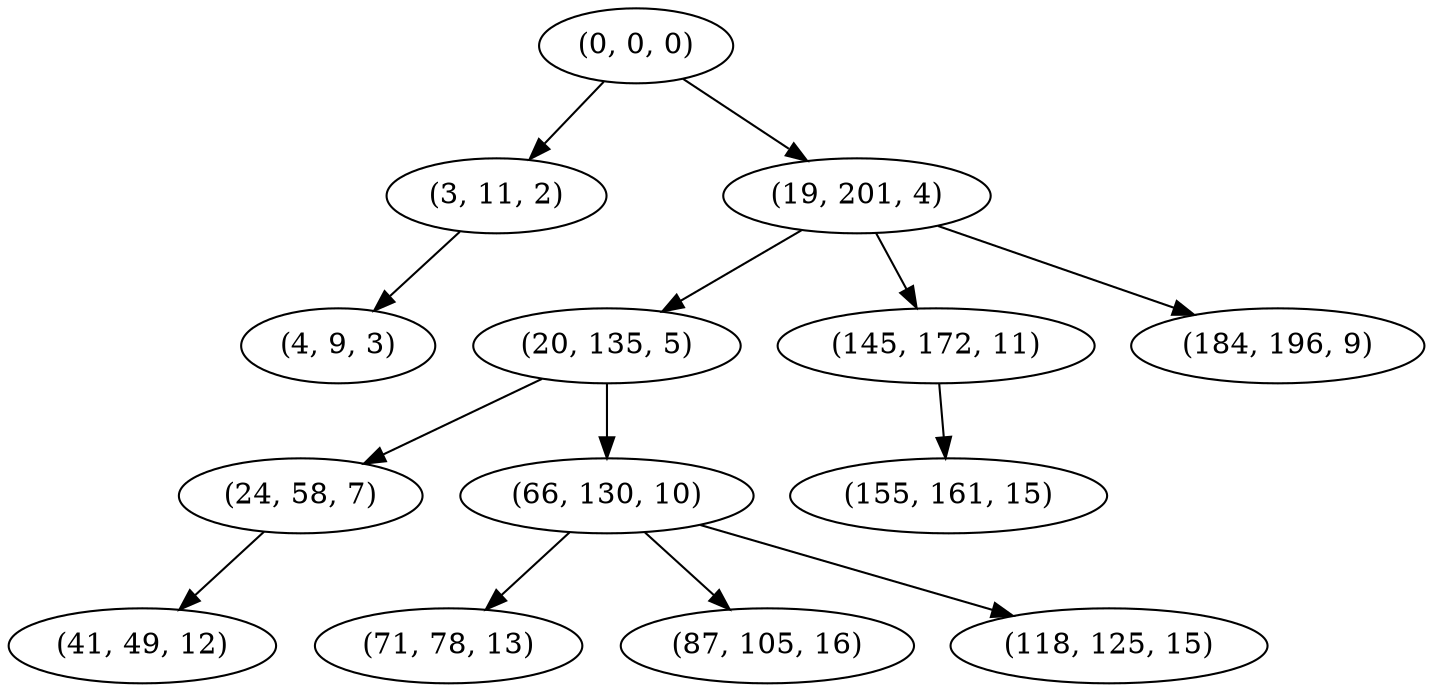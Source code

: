 digraph tree {
    "(0, 0, 0)";
    "(3, 11, 2)";
    "(4, 9, 3)";
    "(19, 201, 4)";
    "(20, 135, 5)";
    "(24, 58, 7)";
    "(41, 49, 12)";
    "(66, 130, 10)";
    "(71, 78, 13)";
    "(87, 105, 16)";
    "(118, 125, 15)";
    "(145, 172, 11)";
    "(155, 161, 15)";
    "(184, 196, 9)";
    "(0, 0, 0)" -> "(3, 11, 2)";
    "(0, 0, 0)" -> "(19, 201, 4)";
    "(3, 11, 2)" -> "(4, 9, 3)";
    "(19, 201, 4)" -> "(20, 135, 5)";
    "(19, 201, 4)" -> "(145, 172, 11)";
    "(19, 201, 4)" -> "(184, 196, 9)";
    "(20, 135, 5)" -> "(24, 58, 7)";
    "(20, 135, 5)" -> "(66, 130, 10)";
    "(24, 58, 7)" -> "(41, 49, 12)";
    "(66, 130, 10)" -> "(71, 78, 13)";
    "(66, 130, 10)" -> "(87, 105, 16)";
    "(66, 130, 10)" -> "(118, 125, 15)";
    "(145, 172, 11)" -> "(155, 161, 15)";
}

